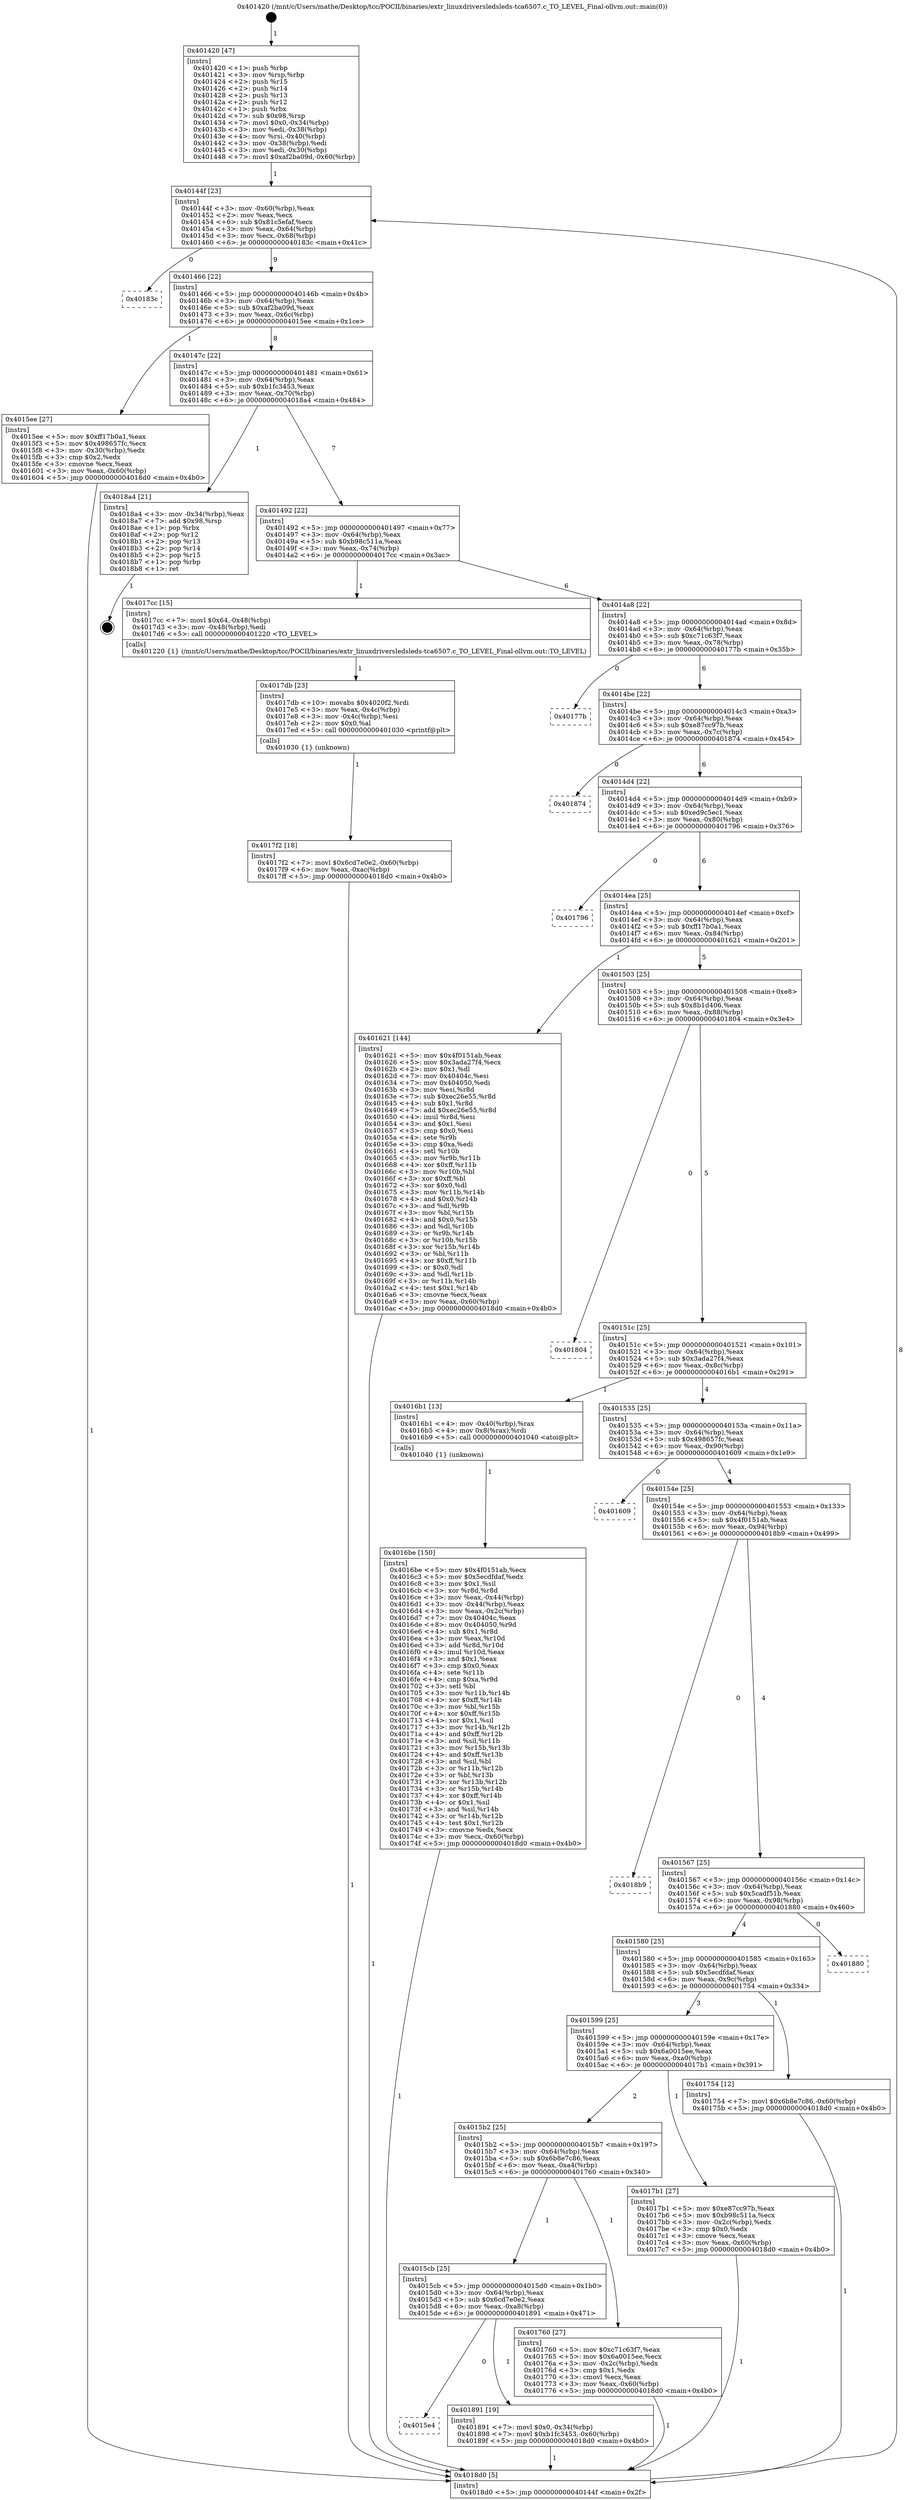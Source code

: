 digraph "0x401420" {
  label = "0x401420 (/mnt/c/Users/mathe/Desktop/tcc/POCII/binaries/extr_linuxdriversledsleds-tca6507.c_TO_LEVEL_Final-ollvm.out::main(0))"
  labelloc = "t"
  node[shape=record]

  Entry [label="",width=0.3,height=0.3,shape=circle,fillcolor=black,style=filled]
  "0x40144f" [label="{
     0x40144f [23]\l
     | [instrs]\l
     &nbsp;&nbsp;0x40144f \<+3\>: mov -0x60(%rbp),%eax\l
     &nbsp;&nbsp;0x401452 \<+2\>: mov %eax,%ecx\l
     &nbsp;&nbsp;0x401454 \<+6\>: sub $0x81c5efaf,%ecx\l
     &nbsp;&nbsp;0x40145a \<+3\>: mov %eax,-0x64(%rbp)\l
     &nbsp;&nbsp;0x40145d \<+3\>: mov %ecx,-0x68(%rbp)\l
     &nbsp;&nbsp;0x401460 \<+6\>: je 000000000040183c \<main+0x41c\>\l
  }"]
  "0x40183c" [label="{
     0x40183c\l
  }", style=dashed]
  "0x401466" [label="{
     0x401466 [22]\l
     | [instrs]\l
     &nbsp;&nbsp;0x401466 \<+5\>: jmp 000000000040146b \<main+0x4b\>\l
     &nbsp;&nbsp;0x40146b \<+3\>: mov -0x64(%rbp),%eax\l
     &nbsp;&nbsp;0x40146e \<+5\>: sub $0xaf2ba09d,%eax\l
     &nbsp;&nbsp;0x401473 \<+3\>: mov %eax,-0x6c(%rbp)\l
     &nbsp;&nbsp;0x401476 \<+6\>: je 00000000004015ee \<main+0x1ce\>\l
  }"]
  Exit [label="",width=0.3,height=0.3,shape=circle,fillcolor=black,style=filled,peripheries=2]
  "0x4015ee" [label="{
     0x4015ee [27]\l
     | [instrs]\l
     &nbsp;&nbsp;0x4015ee \<+5\>: mov $0xff17b0a1,%eax\l
     &nbsp;&nbsp;0x4015f3 \<+5\>: mov $0x498657fc,%ecx\l
     &nbsp;&nbsp;0x4015f8 \<+3\>: mov -0x30(%rbp),%edx\l
     &nbsp;&nbsp;0x4015fb \<+3\>: cmp $0x2,%edx\l
     &nbsp;&nbsp;0x4015fe \<+3\>: cmovne %ecx,%eax\l
     &nbsp;&nbsp;0x401601 \<+3\>: mov %eax,-0x60(%rbp)\l
     &nbsp;&nbsp;0x401604 \<+5\>: jmp 00000000004018d0 \<main+0x4b0\>\l
  }"]
  "0x40147c" [label="{
     0x40147c [22]\l
     | [instrs]\l
     &nbsp;&nbsp;0x40147c \<+5\>: jmp 0000000000401481 \<main+0x61\>\l
     &nbsp;&nbsp;0x401481 \<+3\>: mov -0x64(%rbp),%eax\l
     &nbsp;&nbsp;0x401484 \<+5\>: sub $0xb1fc3453,%eax\l
     &nbsp;&nbsp;0x401489 \<+3\>: mov %eax,-0x70(%rbp)\l
     &nbsp;&nbsp;0x40148c \<+6\>: je 00000000004018a4 \<main+0x484\>\l
  }"]
  "0x4018d0" [label="{
     0x4018d0 [5]\l
     | [instrs]\l
     &nbsp;&nbsp;0x4018d0 \<+5\>: jmp 000000000040144f \<main+0x2f\>\l
  }"]
  "0x401420" [label="{
     0x401420 [47]\l
     | [instrs]\l
     &nbsp;&nbsp;0x401420 \<+1\>: push %rbp\l
     &nbsp;&nbsp;0x401421 \<+3\>: mov %rsp,%rbp\l
     &nbsp;&nbsp;0x401424 \<+2\>: push %r15\l
     &nbsp;&nbsp;0x401426 \<+2\>: push %r14\l
     &nbsp;&nbsp;0x401428 \<+2\>: push %r13\l
     &nbsp;&nbsp;0x40142a \<+2\>: push %r12\l
     &nbsp;&nbsp;0x40142c \<+1\>: push %rbx\l
     &nbsp;&nbsp;0x40142d \<+7\>: sub $0x98,%rsp\l
     &nbsp;&nbsp;0x401434 \<+7\>: movl $0x0,-0x34(%rbp)\l
     &nbsp;&nbsp;0x40143b \<+3\>: mov %edi,-0x38(%rbp)\l
     &nbsp;&nbsp;0x40143e \<+4\>: mov %rsi,-0x40(%rbp)\l
     &nbsp;&nbsp;0x401442 \<+3\>: mov -0x38(%rbp),%edi\l
     &nbsp;&nbsp;0x401445 \<+3\>: mov %edi,-0x30(%rbp)\l
     &nbsp;&nbsp;0x401448 \<+7\>: movl $0xaf2ba09d,-0x60(%rbp)\l
  }"]
  "0x4015e4" [label="{
     0x4015e4\l
  }", style=dashed]
  "0x4018a4" [label="{
     0x4018a4 [21]\l
     | [instrs]\l
     &nbsp;&nbsp;0x4018a4 \<+3\>: mov -0x34(%rbp),%eax\l
     &nbsp;&nbsp;0x4018a7 \<+7\>: add $0x98,%rsp\l
     &nbsp;&nbsp;0x4018ae \<+1\>: pop %rbx\l
     &nbsp;&nbsp;0x4018af \<+2\>: pop %r12\l
     &nbsp;&nbsp;0x4018b1 \<+2\>: pop %r13\l
     &nbsp;&nbsp;0x4018b3 \<+2\>: pop %r14\l
     &nbsp;&nbsp;0x4018b5 \<+2\>: pop %r15\l
     &nbsp;&nbsp;0x4018b7 \<+1\>: pop %rbp\l
     &nbsp;&nbsp;0x4018b8 \<+1\>: ret\l
  }"]
  "0x401492" [label="{
     0x401492 [22]\l
     | [instrs]\l
     &nbsp;&nbsp;0x401492 \<+5\>: jmp 0000000000401497 \<main+0x77\>\l
     &nbsp;&nbsp;0x401497 \<+3\>: mov -0x64(%rbp),%eax\l
     &nbsp;&nbsp;0x40149a \<+5\>: sub $0xb98c511a,%eax\l
     &nbsp;&nbsp;0x40149f \<+3\>: mov %eax,-0x74(%rbp)\l
     &nbsp;&nbsp;0x4014a2 \<+6\>: je 00000000004017cc \<main+0x3ac\>\l
  }"]
  "0x401891" [label="{
     0x401891 [19]\l
     | [instrs]\l
     &nbsp;&nbsp;0x401891 \<+7\>: movl $0x0,-0x34(%rbp)\l
     &nbsp;&nbsp;0x401898 \<+7\>: movl $0xb1fc3453,-0x60(%rbp)\l
     &nbsp;&nbsp;0x40189f \<+5\>: jmp 00000000004018d0 \<main+0x4b0\>\l
  }"]
  "0x4017cc" [label="{
     0x4017cc [15]\l
     | [instrs]\l
     &nbsp;&nbsp;0x4017cc \<+7\>: movl $0x64,-0x48(%rbp)\l
     &nbsp;&nbsp;0x4017d3 \<+3\>: mov -0x48(%rbp),%edi\l
     &nbsp;&nbsp;0x4017d6 \<+5\>: call 0000000000401220 \<TO_LEVEL\>\l
     | [calls]\l
     &nbsp;&nbsp;0x401220 \{1\} (/mnt/c/Users/mathe/Desktop/tcc/POCII/binaries/extr_linuxdriversledsleds-tca6507.c_TO_LEVEL_Final-ollvm.out::TO_LEVEL)\l
  }"]
  "0x4014a8" [label="{
     0x4014a8 [22]\l
     | [instrs]\l
     &nbsp;&nbsp;0x4014a8 \<+5\>: jmp 00000000004014ad \<main+0x8d\>\l
     &nbsp;&nbsp;0x4014ad \<+3\>: mov -0x64(%rbp),%eax\l
     &nbsp;&nbsp;0x4014b0 \<+5\>: sub $0xc71c63f7,%eax\l
     &nbsp;&nbsp;0x4014b5 \<+3\>: mov %eax,-0x78(%rbp)\l
     &nbsp;&nbsp;0x4014b8 \<+6\>: je 000000000040177b \<main+0x35b\>\l
  }"]
  "0x4017f2" [label="{
     0x4017f2 [18]\l
     | [instrs]\l
     &nbsp;&nbsp;0x4017f2 \<+7\>: movl $0x6cd7e0e2,-0x60(%rbp)\l
     &nbsp;&nbsp;0x4017f9 \<+6\>: mov %eax,-0xac(%rbp)\l
     &nbsp;&nbsp;0x4017ff \<+5\>: jmp 00000000004018d0 \<main+0x4b0\>\l
  }"]
  "0x40177b" [label="{
     0x40177b\l
  }", style=dashed]
  "0x4014be" [label="{
     0x4014be [22]\l
     | [instrs]\l
     &nbsp;&nbsp;0x4014be \<+5\>: jmp 00000000004014c3 \<main+0xa3\>\l
     &nbsp;&nbsp;0x4014c3 \<+3\>: mov -0x64(%rbp),%eax\l
     &nbsp;&nbsp;0x4014c6 \<+5\>: sub $0xe87cc97b,%eax\l
     &nbsp;&nbsp;0x4014cb \<+3\>: mov %eax,-0x7c(%rbp)\l
     &nbsp;&nbsp;0x4014ce \<+6\>: je 0000000000401874 \<main+0x454\>\l
  }"]
  "0x4017db" [label="{
     0x4017db [23]\l
     | [instrs]\l
     &nbsp;&nbsp;0x4017db \<+10\>: movabs $0x4020f2,%rdi\l
     &nbsp;&nbsp;0x4017e5 \<+3\>: mov %eax,-0x4c(%rbp)\l
     &nbsp;&nbsp;0x4017e8 \<+3\>: mov -0x4c(%rbp),%esi\l
     &nbsp;&nbsp;0x4017eb \<+2\>: mov $0x0,%al\l
     &nbsp;&nbsp;0x4017ed \<+5\>: call 0000000000401030 \<printf@plt\>\l
     | [calls]\l
     &nbsp;&nbsp;0x401030 \{1\} (unknown)\l
  }"]
  "0x401874" [label="{
     0x401874\l
  }", style=dashed]
  "0x4014d4" [label="{
     0x4014d4 [22]\l
     | [instrs]\l
     &nbsp;&nbsp;0x4014d4 \<+5\>: jmp 00000000004014d9 \<main+0xb9\>\l
     &nbsp;&nbsp;0x4014d9 \<+3\>: mov -0x64(%rbp),%eax\l
     &nbsp;&nbsp;0x4014dc \<+5\>: sub $0xed9c5ec1,%eax\l
     &nbsp;&nbsp;0x4014e1 \<+3\>: mov %eax,-0x80(%rbp)\l
     &nbsp;&nbsp;0x4014e4 \<+6\>: je 0000000000401796 \<main+0x376\>\l
  }"]
  "0x4015cb" [label="{
     0x4015cb [25]\l
     | [instrs]\l
     &nbsp;&nbsp;0x4015cb \<+5\>: jmp 00000000004015d0 \<main+0x1b0\>\l
     &nbsp;&nbsp;0x4015d0 \<+3\>: mov -0x64(%rbp),%eax\l
     &nbsp;&nbsp;0x4015d3 \<+5\>: sub $0x6cd7e0e2,%eax\l
     &nbsp;&nbsp;0x4015d8 \<+6\>: mov %eax,-0xa8(%rbp)\l
     &nbsp;&nbsp;0x4015de \<+6\>: je 0000000000401891 \<main+0x471\>\l
  }"]
  "0x401796" [label="{
     0x401796\l
  }", style=dashed]
  "0x4014ea" [label="{
     0x4014ea [25]\l
     | [instrs]\l
     &nbsp;&nbsp;0x4014ea \<+5\>: jmp 00000000004014ef \<main+0xcf\>\l
     &nbsp;&nbsp;0x4014ef \<+3\>: mov -0x64(%rbp),%eax\l
     &nbsp;&nbsp;0x4014f2 \<+5\>: sub $0xff17b0a1,%eax\l
     &nbsp;&nbsp;0x4014f7 \<+6\>: mov %eax,-0x84(%rbp)\l
     &nbsp;&nbsp;0x4014fd \<+6\>: je 0000000000401621 \<main+0x201\>\l
  }"]
  "0x401760" [label="{
     0x401760 [27]\l
     | [instrs]\l
     &nbsp;&nbsp;0x401760 \<+5\>: mov $0xc71c63f7,%eax\l
     &nbsp;&nbsp;0x401765 \<+5\>: mov $0x6a0015ee,%ecx\l
     &nbsp;&nbsp;0x40176a \<+3\>: mov -0x2c(%rbp),%edx\l
     &nbsp;&nbsp;0x40176d \<+3\>: cmp $0x1,%edx\l
     &nbsp;&nbsp;0x401770 \<+3\>: cmovl %ecx,%eax\l
     &nbsp;&nbsp;0x401773 \<+3\>: mov %eax,-0x60(%rbp)\l
     &nbsp;&nbsp;0x401776 \<+5\>: jmp 00000000004018d0 \<main+0x4b0\>\l
  }"]
  "0x401621" [label="{
     0x401621 [144]\l
     | [instrs]\l
     &nbsp;&nbsp;0x401621 \<+5\>: mov $0x4f0151ab,%eax\l
     &nbsp;&nbsp;0x401626 \<+5\>: mov $0x3ada27f4,%ecx\l
     &nbsp;&nbsp;0x40162b \<+2\>: mov $0x1,%dl\l
     &nbsp;&nbsp;0x40162d \<+7\>: mov 0x40404c,%esi\l
     &nbsp;&nbsp;0x401634 \<+7\>: mov 0x404050,%edi\l
     &nbsp;&nbsp;0x40163b \<+3\>: mov %esi,%r8d\l
     &nbsp;&nbsp;0x40163e \<+7\>: sub $0xec26e55,%r8d\l
     &nbsp;&nbsp;0x401645 \<+4\>: sub $0x1,%r8d\l
     &nbsp;&nbsp;0x401649 \<+7\>: add $0xec26e55,%r8d\l
     &nbsp;&nbsp;0x401650 \<+4\>: imul %r8d,%esi\l
     &nbsp;&nbsp;0x401654 \<+3\>: and $0x1,%esi\l
     &nbsp;&nbsp;0x401657 \<+3\>: cmp $0x0,%esi\l
     &nbsp;&nbsp;0x40165a \<+4\>: sete %r9b\l
     &nbsp;&nbsp;0x40165e \<+3\>: cmp $0xa,%edi\l
     &nbsp;&nbsp;0x401661 \<+4\>: setl %r10b\l
     &nbsp;&nbsp;0x401665 \<+3\>: mov %r9b,%r11b\l
     &nbsp;&nbsp;0x401668 \<+4\>: xor $0xff,%r11b\l
     &nbsp;&nbsp;0x40166c \<+3\>: mov %r10b,%bl\l
     &nbsp;&nbsp;0x40166f \<+3\>: xor $0xff,%bl\l
     &nbsp;&nbsp;0x401672 \<+3\>: xor $0x0,%dl\l
     &nbsp;&nbsp;0x401675 \<+3\>: mov %r11b,%r14b\l
     &nbsp;&nbsp;0x401678 \<+4\>: and $0x0,%r14b\l
     &nbsp;&nbsp;0x40167c \<+3\>: and %dl,%r9b\l
     &nbsp;&nbsp;0x40167f \<+3\>: mov %bl,%r15b\l
     &nbsp;&nbsp;0x401682 \<+4\>: and $0x0,%r15b\l
     &nbsp;&nbsp;0x401686 \<+3\>: and %dl,%r10b\l
     &nbsp;&nbsp;0x401689 \<+3\>: or %r9b,%r14b\l
     &nbsp;&nbsp;0x40168c \<+3\>: or %r10b,%r15b\l
     &nbsp;&nbsp;0x40168f \<+3\>: xor %r15b,%r14b\l
     &nbsp;&nbsp;0x401692 \<+3\>: or %bl,%r11b\l
     &nbsp;&nbsp;0x401695 \<+4\>: xor $0xff,%r11b\l
     &nbsp;&nbsp;0x401699 \<+3\>: or $0x0,%dl\l
     &nbsp;&nbsp;0x40169c \<+3\>: and %dl,%r11b\l
     &nbsp;&nbsp;0x40169f \<+3\>: or %r11b,%r14b\l
     &nbsp;&nbsp;0x4016a2 \<+4\>: test $0x1,%r14b\l
     &nbsp;&nbsp;0x4016a6 \<+3\>: cmovne %ecx,%eax\l
     &nbsp;&nbsp;0x4016a9 \<+3\>: mov %eax,-0x60(%rbp)\l
     &nbsp;&nbsp;0x4016ac \<+5\>: jmp 00000000004018d0 \<main+0x4b0\>\l
  }"]
  "0x401503" [label="{
     0x401503 [25]\l
     | [instrs]\l
     &nbsp;&nbsp;0x401503 \<+5\>: jmp 0000000000401508 \<main+0xe8\>\l
     &nbsp;&nbsp;0x401508 \<+3\>: mov -0x64(%rbp),%eax\l
     &nbsp;&nbsp;0x40150b \<+5\>: sub $0x8b1d406,%eax\l
     &nbsp;&nbsp;0x401510 \<+6\>: mov %eax,-0x88(%rbp)\l
     &nbsp;&nbsp;0x401516 \<+6\>: je 0000000000401804 \<main+0x3e4\>\l
  }"]
  "0x4015b2" [label="{
     0x4015b2 [25]\l
     | [instrs]\l
     &nbsp;&nbsp;0x4015b2 \<+5\>: jmp 00000000004015b7 \<main+0x197\>\l
     &nbsp;&nbsp;0x4015b7 \<+3\>: mov -0x64(%rbp),%eax\l
     &nbsp;&nbsp;0x4015ba \<+5\>: sub $0x6b8e7c86,%eax\l
     &nbsp;&nbsp;0x4015bf \<+6\>: mov %eax,-0xa4(%rbp)\l
     &nbsp;&nbsp;0x4015c5 \<+6\>: je 0000000000401760 \<main+0x340\>\l
  }"]
  "0x401804" [label="{
     0x401804\l
  }", style=dashed]
  "0x40151c" [label="{
     0x40151c [25]\l
     | [instrs]\l
     &nbsp;&nbsp;0x40151c \<+5\>: jmp 0000000000401521 \<main+0x101\>\l
     &nbsp;&nbsp;0x401521 \<+3\>: mov -0x64(%rbp),%eax\l
     &nbsp;&nbsp;0x401524 \<+5\>: sub $0x3ada27f4,%eax\l
     &nbsp;&nbsp;0x401529 \<+6\>: mov %eax,-0x8c(%rbp)\l
     &nbsp;&nbsp;0x40152f \<+6\>: je 00000000004016b1 \<main+0x291\>\l
  }"]
  "0x4017b1" [label="{
     0x4017b1 [27]\l
     | [instrs]\l
     &nbsp;&nbsp;0x4017b1 \<+5\>: mov $0xe87cc97b,%eax\l
     &nbsp;&nbsp;0x4017b6 \<+5\>: mov $0xb98c511a,%ecx\l
     &nbsp;&nbsp;0x4017bb \<+3\>: mov -0x2c(%rbp),%edx\l
     &nbsp;&nbsp;0x4017be \<+3\>: cmp $0x0,%edx\l
     &nbsp;&nbsp;0x4017c1 \<+3\>: cmove %ecx,%eax\l
     &nbsp;&nbsp;0x4017c4 \<+3\>: mov %eax,-0x60(%rbp)\l
     &nbsp;&nbsp;0x4017c7 \<+5\>: jmp 00000000004018d0 \<main+0x4b0\>\l
  }"]
  "0x4016b1" [label="{
     0x4016b1 [13]\l
     | [instrs]\l
     &nbsp;&nbsp;0x4016b1 \<+4\>: mov -0x40(%rbp),%rax\l
     &nbsp;&nbsp;0x4016b5 \<+4\>: mov 0x8(%rax),%rdi\l
     &nbsp;&nbsp;0x4016b9 \<+5\>: call 0000000000401040 \<atoi@plt\>\l
     | [calls]\l
     &nbsp;&nbsp;0x401040 \{1\} (unknown)\l
  }"]
  "0x401535" [label="{
     0x401535 [25]\l
     | [instrs]\l
     &nbsp;&nbsp;0x401535 \<+5\>: jmp 000000000040153a \<main+0x11a\>\l
     &nbsp;&nbsp;0x40153a \<+3\>: mov -0x64(%rbp),%eax\l
     &nbsp;&nbsp;0x40153d \<+5\>: sub $0x498657fc,%eax\l
     &nbsp;&nbsp;0x401542 \<+6\>: mov %eax,-0x90(%rbp)\l
     &nbsp;&nbsp;0x401548 \<+6\>: je 0000000000401609 \<main+0x1e9\>\l
  }"]
  "0x4016be" [label="{
     0x4016be [150]\l
     | [instrs]\l
     &nbsp;&nbsp;0x4016be \<+5\>: mov $0x4f0151ab,%ecx\l
     &nbsp;&nbsp;0x4016c3 \<+5\>: mov $0x5ecdfdaf,%edx\l
     &nbsp;&nbsp;0x4016c8 \<+3\>: mov $0x1,%sil\l
     &nbsp;&nbsp;0x4016cb \<+3\>: xor %r8d,%r8d\l
     &nbsp;&nbsp;0x4016ce \<+3\>: mov %eax,-0x44(%rbp)\l
     &nbsp;&nbsp;0x4016d1 \<+3\>: mov -0x44(%rbp),%eax\l
     &nbsp;&nbsp;0x4016d4 \<+3\>: mov %eax,-0x2c(%rbp)\l
     &nbsp;&nbsp;0x4016d7 \<+7\>: mov 0x40404c,%eax\l
     &nbsp;&nbsp;0x4016de \<+8\>: mov 0x404050,%r9d\l
     &nbsp;&nbsp;0x4016e6 \<+4\>: sub $0x1,%r8d\l
     &nbsp;&nbsp;0x4016ea \<+3\>: mov %eax,%r10d\l
     &nbsp;&nbsp;0x4016ed \<+3\>: add %r8d,%r10d\l
     &nbsp;&nbsp;0x4016f0 \<+4\>: imul %r10d,%eax\l
     &nbsp;&nbsp;0x4016f4 \<+3\>: and $0x1,%eax\l
     &nbsp;&nbsp;0x4016f7 \<+3\>: cmp $0x0,%eax\l
     &nbsp;&nbsp;0x4016fa \<+4\>: sete %r11b\l
     &nbsp;&nbsp;0x4016fe \<+4\>: cmp $0xa,%r9d\l
     &nbsp;&nbsp;0x401702 \<+3\>: setl %bl\l
     &nbsp;&nbsp;0x401705 \<+3\>: mov %r11b,%r14b\l
     &nbsp;&nbsp;0x401708 \<+4\>: xor $0xff,%r14b\l
     &nbsp;&nbsp;0x40170c \<+3\>: mov %bl,%r15b\l
     &nbsp;&nbsp;0x40170f \<+4\>: xor $0xff,%r15b\l
     &nbsp;&nbsp;0x401713 \<+4\>: xor $0x1,%sil\l
     &nbsp;&nbsp;0x401717 \<+3\>: mov %r14b,%r12b\l
     &nbsp;&nbsp;0x40171a \<+4\>: and $0xff,%r12b\l
     &nbsp;&nbsp;0x40171e \<+3\>: and %sil,%r11b\l
     &nbsp;&nbsp;0x401721 \<+3\>: mov %r15b,%r13b\l
     &nbsp;&nbsp;0x401724 \<+4\>: and $0xff,%r13b\l
     &nbsp;&nbsp;0x401728 \<+3\>: and %sil,%bl\l
     &nbsp;&nbsp;0x40172b \<+3\>: or %r11b,%r12b\l
     &nbsp;&nbsp;0x40172e \<+3\>: or %bl,%r13b\l
     &nbsp;&nbsp;0x401731 \<+3\>: xor %r13b,%r12b\l
     &nbsp;&nbsp;0x401734 \<+3\>: or %r15b,%r14b\l
     &nbsp;&nbsp;0x401737 \<+4\>: xor $0xff,%r14b\l
     &nbsp;&nbsp;0x40173b \<+4\>: or $0x1,%sil\l
     &nbsp;&nbsp;0x40173f \<+3\>: and %sil,%r14b\l
     &nbsp;&nbsp;0x401742 \<+3\>: or %r14b,%r12b\l
     &nbsp;&nbsp;0x401745 \<+4\>: test $0x1,%r12b\l
     &nbsp;&nbsp;0x401749 \<+3\>: cmovne %edx,%ecx\l
     &nbsp;&nbsp;0x40174c \<+3\>: mov %ecx,-0x60(%rbp)\l
     &nbsp;&nbsp;0x40174f \<+5\>: jmp 00000000004018d0 \<main+0x4b0\>\l
  }"]
  "0x401599" [label="{
     0x401599 [25]\l
     | [instrs]\l
     &nbsp;&nbsp;0x401599 \<+5\>: jmp 000000000040159e \<main+0x17e\>\l
     &nbsp;&nbsp;0x40159e \<+3\>: mov -0x64(%rbp),%eax\l
     &nbsp;&nbsp;0x4015a1 \<+5\>: sub $0x6a0015ee,%eax\l
     &nbsp;&nbsp;0x4015a6 \<+6\>: mov %eax,-0xa0(%rbp)\l
     &nbsp;&nbsp;0x4015ac \<+6\>: je 00000000004017b1 \<main+0x391\>\l
  }"]
  "0x401609" [label="{
     0x401609\l
  }", style=dashed]
  "0x40154e" [label="{
     0x40154e [25]\l
     | [instrs]\l
     &nbsp;&nbsp;0x40154e \<+5\>: jmp 0000000000401553 \<main+0x133\>\l
     &nbsp;&nbsp;0x401553 \<+3\>: mov -0x64(%rbp),%eax\l
     &nbsp;&nbsp;0x401556 \<+5\>: sub $0x4f0151ab,%eax\l
     &nbsp;&nbsp;0x40155b \<+6\>: mov %eax,-0x94(%rbp)\l
     &nbsp;&nbsp;0x401561 \<+6\>: je 00000000004018b9 \<main+0x499\>\l
  }"]
  "0x401754" [label="{
     0x401754 [12]\l
     | [instrs]\l
     &nbsp;&nbsp;0x401754 \<+7\>: movl $0x6b8e7c86,-0x60(%rbp)\l
     &nbsp;&nbsp;0x40175b \<+5\>: jmp 00000000004018d0 \<main+0x4b0\>\l
  }"]
  "0x4018b9" [label="{
     0x4018b9\l
  }", style=dashed]
  "0x401567" [label="{
     0x401567 [25]\l
     | [instrs]\l
     &nbsp;&nbsp;0x401567 \<+5\>: jmp 000000000040156c \<main+0x14c\>\l
     &nbsp;&nbsp;0x40156c \<+3\>: mov -0x64(%rbp),%eax\l
     &nbsp;&nbsp;0x40156f \<+5\>: sub $0x5cadf51b,%eax\l
     &nbsp;&nbsp;0x401574 \<+6\>: mov %eax,-0x98(%rbp)\l
     &nbsp;&nbsp;0x40157a \<+6\>: je 0000000000401880 \<main+0x460\>\l
  }"]
  "0x401580" [label="{
     0x401580 [25]\l
     | [instrs]\l
     &nbsp;&nbsp;0x401580 \<+5\>: jmp 0000000000401585 \<main+0x165\>\l
     &nbsp;&nbsp;0x401585 \<+3\>: mov -0x64(%rbp),%eax\l
     &nbsp;&nbsp;0x401588 \<+5\>: sub $0x5ecdfdaf,%eax\l
     &nbsp;&nbsp;0x40158d \<+6\>: mov %eax,-0x9c(%rbp)\l
     &nbsp;&nbsp;0x401593 \<+6\>: je 0000000000401754 \<main+0x334\>\l
  }"]
  "0x401880" [label="{
     0x401880\l
  }", style=dashed]
  Entry -> "0x401420" [label=" 1"]
  "0x40144f" -> "0x40183c" [label=" 0"]
  "0x40144f" -> "0x401466" [label=" 9"]
  "0x4018a4" -> Exit [label=" 1"]
  "0x401466" -> "0x4015ee" [label=" 1"]
  "0x401466" -> "0x40147c" [label=" 8"]
  "0x4015ee" -> "0x4018d0" [label=" 1"]
  "0x401420" -> "0x40144f" [label=" 1"]
  "0x4018d0" -> "0x40144f" [label=" 8"]
  "0x401891" -> "0x4018d0" [label=" 1"]
  "0x40147c" -> "0x4018a4" [label=" 1"]
  "0x40147c" -> "0x401492" [label=" 7"]
  "0x4015cb" -> "0x4015e4" [label=" 0"]
  "0x401492" -> "0x4017cc" [label=" 1"]
  "0x401492" -> "0x4014a8" [label=" 6"]
  "0x4015cb" -> "0x401891" [label=" 1"]
  "0x4014a8" -> "0x40177b" [label=" 0"]
  "0x4014a8" -> "0x4014be" [label=" 6"]
  "0x4017f2" -> "0x4018d0" [label=" 1"]
  "0x4014be" -> "0x401874" [label=" 0"]
  "0x4014be" -> "0x4014d4" [label=" 6"]
  "0x4017db" -> "0x4017f2" [label=" 1"]
  "0x4014d4" -> "0x401796" [label=" 0"]
  "0x4014d4" -> "0x4014ea" [label=" 6"]
  "0x4017cc" -> "0x4017db" [label=" 1"]
  "0x4014ea" -> "0x401621" [label=" 1"]
  "0x4014ea" -> "0x401503" [label=" 5"]
  "0x401621" -> "0x4018d0" [label=" 1"]
  "0x4017b1" -> "0x4018d0" [label=" 1"]
  "0x401503" -> "0x401804" [label=" 0"]
  "0x401503" -> "0x40151c" [label=" 5"]
  "0x4015b2" -> "0x4015cb" [label=" 1"]
  "0x40151c" -> "0x4016b1" [label=" 1"]
  "0x40151c" -> "0x401535" [label=" 4"]
  "0x4016b1" -> "0x4016be" [label=" 1"]
  "0x4016be" -> "0x4018d0" [label=" 1"]
  "0x4015b2" -> "0x401760" [label=" 1"]
  "0x401535" -> "0x401609" [label=" 0"]
  "0x401535" -> "0x40154e" [label=" 4"]
  "0x401599" -> "0x4015b2" [label=" 2"]
  "0x40154e" -> "0x4018b9" [label=" 0"]
  "0x40154e" -> "0x401567" [label=" 4"]
  "0x401599" -> "0x4017b1" [label=" 1"]
  "0x401567" -> "0x401880" [label=" 0"]
  "0x401567" -> "0x401580" [label=" 4"]
  "0x401760" -> "0x4018d0" [label=" 1"]
  "0x401580" -> "0x401754" [label=" 1"]
  "0x401580" -> "0x401599" [label=" 3"]
  "0x401754" -> "0x4018d0" [label=" 1"]
}
